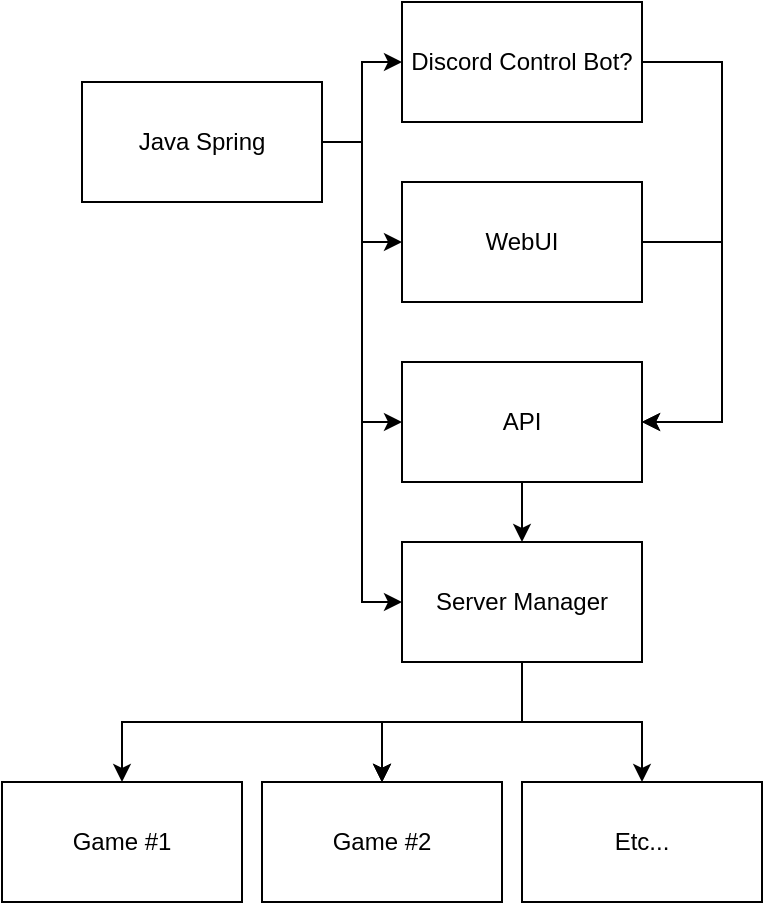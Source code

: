 <mxfile version="20.7.4" type="github"><diagram id="wFE0QG_FPsp0jaGvCLVb" name="Page-1"><mxGraphModel dx="1393" dy="776" grid="1" gridSize="10" guides="1" tooltips="1" connect="1" arrows="1" fold="1" page="1" pageScale="1" pageWidth="850" pageHeight="1100" math="0" shadow="0"><root><mxCell id="0"/><mxCell id="1" parent="0"/><mxCell id="8LDa9OYfHKvk5qbwho-r-4" value="" style="edgeStyle=orthogonalEdgeStyle;rounded=0;orthogonalLoop=1;jettySize=auto;html=1;" parent="1" source="8LDa9OYfHKvk5qbwho-r-2" target="8LDa9OYfHKvk5qbwho-r-3" edge="1"><mxGeometry relative="1" as="geometry"/></mxCell><mxCell id="8LDa9OYfHKvk5qbwho-r-6" value="" style="edgeStyle=orthogonalEdgeStyle;rounded=0;orthogonalLoop=1;jettySize=auto;html=1;" parent="1" source="8LDa9OYfHKvk5qbwho-r-2" target="8LDa9OYfHKvk5qbwho-r-5" edge="1"><mxGeometry relative="1" as="geometry"><Array as="points"><mxPoint x="220" y="110"/><mxPoint x="220" y="340"/></Array></mxGeometry></mxCell><mxCell id="8LDa9OYfHKvk5qbwho-r-18" value="" style="edgeStyle=orthogonalEdgeStyle;rounded=0;orthogonalLoop=1;jettySize=auto;html=1;" parent="1" source="8LDa9OYfHKvk5qbwho-r-2" target="8LDa9OYfHKvk5qbwho-r-17" edge="1"><mxGeometry relative="1" as="geometry"/></mxCell><mxCell id="8LDa9OYfHKvk5qbwho-r-2" value="Java Spring" style="rounded=0;whiteSpace=wrap;html=1;" parent="1" vertex="1"><mxGeometry x="80" y="80" width="120" height="60" as="geometry"/></mxCell><mxCell id="8LDa9OYfHKvk5qbwho-r-27" value="" style="edgeStyle=orthogonalEdgeStyle;rounded=0;orthogonalLoop=1;jettySize=auto;html=1;strokeColor=#000000;entryX=1;entryY=0.5;entryDx=0;entryDy=0;" parent="1" source="8LDa9OYfHKvk5qbwho-r-3" target="8LDa9OYfHKvk5qbwho-r-19" edge="1"><mxGeometry relative="1" as="geometry"><mxPoint x="440" y="160" as="targetPoint"/><Array as="points"><mxPoint x="400" y="160"/><mxPoint x="400" y="250"/></Array></mxGeometry></mxCell><mxCell id="8LDa9OYfHKvk5qbwho-r-3" value="WebUI" style="whiteSpace=wrap;html=1;" parent="1" vertex="1"><mxGeometry x="240" y="130" width="120" height="60" as="geometry"/></mxCell><mxCell id="8LDa9OYfHKvk5qbwho-r-8" value="" style="edgeStyle=orthogonalEdgeStyle;rounded=0;orthogonalLoop=1;jettySize=auto;html=1;" parent="1" source="8LDa9OYfHKvk5qbwho-r-5" target="8LDa9OYfHKvk5qbwho-r-7" edge="1"><mxGeometry relative="1" as="geometry"><Array as="points"><mxPoint x="300" y="400"/><mxPoint x="100" y="400"/></Array></mxGeometry></mxCell><mxCell id="8LDa9OYfHKvk5qbwho-r-10" value="" style="edgeStyle=orthogonalEdgeStyle;rounded=0;orthogonalLoop=1;jettySize=auto;html=1;" parent="1" source="8LDa9OYfHKvk5qbwho-r-5" target="8LDa9OYfHKvk5qbwho-r-9" edge="1"><mxGeometry relative="1" as="geometry"/></mxCell><mxCell id="8LDa9OYfHKvk5qbwho-r-11" value="" style="edgeStyle=orthogonalEdgeStyle;rounded=0;orthogonalLoop=1;jettySize=auto;html=1;" parent="1" source="8LDa9OYfHKvk5qbwho-r-5" target="8LDa9OYfHKvk5qbwho-r-9" edge="1"><mxGeometry relative="1" as="geometry"/></mxCell><mxCell id="8LDa9OYfHKvk5qbwho-r-13" value="" style="edgeStyle=orthogonalEdgeStyle;rounded=0;orthogonalLoop=1;jettySize=auto;html=1;" parent="1" source="8LDa9OYfHKvk5qbwho-r-5" target="8LDa9OYfHKvk5qbwho-r-9" edge="1"><mxGeometry relative="1" as="geometry"/></mxCell><mxCell id="8LDa9OYfHKvk5qbwho-r-15" value="" style="edgeStyle=orthogonalEdgeStyle;rounded=0;orthogonalLoop=1;jettySize=auto;html=1;" parent="1" source="8LDa9OYfHKvk5qbwho-r-5" target="8LDa9OYfHKvk5qbwho-r-14" edge="1"><mxGeometry relative="1" as="geometry"/></mxCell><mxCell id="8LDa9OYfHKvk5qbwho-r-5" value="Server Manager" style="rounded=0;whiteSpace=wrap;html=1;" parent="1" vertex="1"><mxGeometry x="240" y="310" width="120" height="60" as="geometry"/></mxCell><mxCell id="8LDa9OYfHKvk5qbwho-r-7" value="Game #1" style="rounded=0;whiteSpace=wrap;html=1;" parent="1" vertex="1"><mxGeometry x="40" y="430" width="120" height="60" as="geometry"/></mxCell><mxCell id="8LDa9OYfHKvk5qbwho-r-9" value="Game #2" style="rounded=0;whiteSpace=wrap;html=1;" parent="1" vertex="1"><mxGeometry x="170" y="430" width="120" height="60" as="geometry"/></mxCell><mxCell id="8LDa9OYfHKvk5qbwho-r-14" value="Etc..." style="rounded=0;whiteSpace=wrap;html=1;" parent="1" vertex="1"><mxGeometry x="300" y="430" width="120" height="60" as="geometry"/></mxCell><mxCell id="8LDa9OYfHKvk5qbwho-r-25" style="edgeStyle=orthogonalEdgeStyle;rounded=0;orthogonalLoop=1;jettySize=auto;html=1;strokeColor=#000000;entryX=1;entryY=0.5;entryDx=0;entryDy=0;" parent="1" source="8LDa9OYfHKvk5qbwho-r-17" target="8LDa9OYfHKvk5qbwho-r-19" edge="1"><mxGeometry relative="1" as="geometry"><mxPoint x="400" y="260" as="targetPoint"/><Array as="points"><mxPoint x="400" y="70"/><mxPoint x="400" y="250"/></Array></mxGeometry></mxCell><mxCell id="8LDa9OYfHKvk5qbwho-r-17" value="Discord Control Bot?" style="rounded=0;whiteSpace=wrap;html=1;" parent="1" vertex="1"><mxGeometry x="240" y="40" width="120" height="60" as="geometry"/></mxCell><mxCell id="8LDa9OYfHKvk5qbwho-r-29" value="" style="edgeStyle=orthogonalEdgeStyle;rounded=0;orthogonalLoop=1;jettySize=auto;html=1;strokeColor=#000000;" parent="1" source="8LDa9OYfHKvk5qbwho-r-19" target="8LDa9OYfHKvk5qbwho-r-5" edge="1"><mxGeometry relative="1" as="geometry"/></mxCell><mxCell id="8LDa9OYfHKvk5qbwho-r-19" value="API" style="rounded=0;whiteSpace=wrap;html=1;" parent="1" vertex="1"><mxGeometry x="240" y="220" width="120" height="60" as="geometry"/></mxCell><mxCell id="8LDa9OYfHKvk5qbwho-r-24" value="" style="endArrow=classic;html=1;rounded=0;strokeColor=#000000;exitX=1;exitY=0.5;exitDx=0;exitDy=0;entryX=0;entryY=0.5;entryDx=0;entryDy=0;" parent="1" source="8LDa9OYfHKvk5qbwho-r-2" target="8LDa9OYfHKvk5qbwho-r-19" edge="1"><mxGeometry width="50" height="50" relative="1" as="geometry"><mxPoint x="120" y="270" as="sourcePoint"/><mxPoint x="220" y="310" as="targetPoint"/><Array as="points"><mxPoint x="220" y="110"/><mxPoint x="220" y="250"/></Array></mxGeometry></mxCell></root></mxGraphModel></diagram></mxfile>